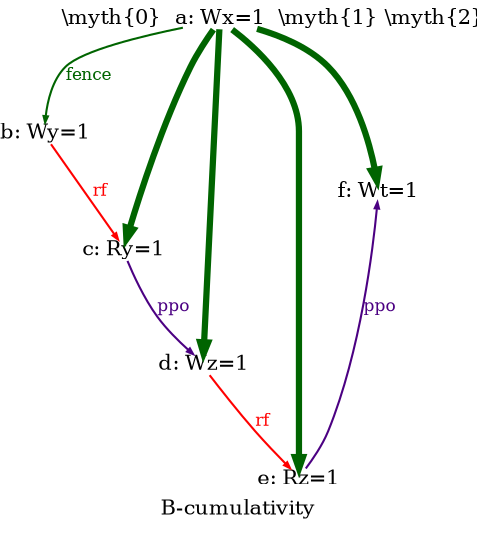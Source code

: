 /* Generated, do not edit, edit img/B-cumulativity.litmus instead */
digraph G {

splines=spline;

/* legend */
fontsize=10;
label="B-cumulativity";


/* the unlocked events */
proc0_label_node [shape=none, fontsize=10, label="\\myth{0}", pos="1.000000,0.588000!", fixedsize=true, width=0.455000, height=0.091875]
eiid0 [label="a: Wx=1", shape="none", fontsize=10, pos="1.000000,0.367500!", fixedsize="true", height="0.138889", width="0.486111"];
eiid1 [label="b: Wy=1", shape="none", fontsize=10, pos="1.000000,0.000000!", fixedsize="true", height="0.138889", width="0.486111"];
proc1_label_node [shape=none, fontsize=10, label="\\myth{1}", pos="1.700000,0.588000!", fixedsize=true, width=0.455000, height=0.091875]
eiid2 [label="c: Ry=1", shape="none", fontsize=10, pos="1.700000,0.367500!", fixedsize="true", height="0.138889", width="0.486111"];
eiid3 [label="d: Wz=1", shape="none", fontsize=10, pos="1.700000,0.000000!", fixedsize="true", height="0.138889", width="0.486111"];
proc2_label_node [shape=none, fontsize=10, label="\\myth{2}", pos="2.400000,0.588000!", fixedsize=true, width=0.455000, height=0.091875]
eiid4 [label="e: Rz=1", shape="none", fontsize=10, pos="2.400000,0.367500!", fixedsize="true", height="0.138889", width="0.486111"];
eiid5 [label="f: Wt=1", shape="none", fontsize=10, pos="2.400000,0.000000!", fixedsize="true", height="0.138889", width="0.486111"];

/* the intra_causality_data edges */


/* the intra_causality_control edges */

/* the poi edges */
/* the rfmap edges */
eiid1 -> eiid2 [label="rf", color="red", fontcolor="red", fontsize=8, arrowsize="0.300000"];
eiid3 -> eiid4 [label="rf", color="red", fontcolor="red", fontsize=8, arrowsize="0.300000"];


/* The viewed-before edges */
eiid2 -> eiid3 [label="ppo", color="indigo", fontcolor="indigo", fontsize=8, arrowsize="0.300000"];
eiid5 -> eiid4 [label="ppo", color="indigo", fontcolor="indigo", fontsize=8, arrowsize="0.300000", dir="back"];
eiid0 -> eiid1 [label="fence", color="darkgreen", fontcolor="darkgreen", fontsize=8, arrowsize="0.300000"];
eiid0 -> eiid2 [label="", fontsize=8, penwidth="3", color="darkgreen", fontcolor="darkgreen", arrowsize="0.55"];
eiid0 -> eiid3 [label="", fontsize=8, penwidth="3", color="darkgreen", fontcolor="darkgreen", arrowsize="0.55"];
eiid0 -> eiid4 [taillabel="", fontsize=8, penwidth="3", color="darkgreen", fontcolor="darkgreen", arrowsize="0.55"];
eiid0 -> eiid5 [taillabel="", fontsize=8, penwidth="3", color="darkgreen", fontcolor="darkgreen", arrowsize="0.55"];
}

